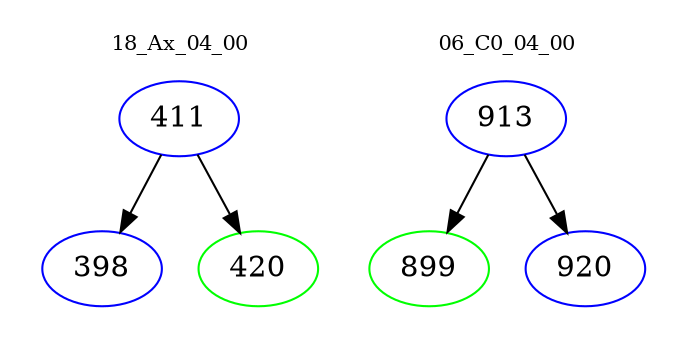 digraph{
subgraph cluster_0 {
color = white
label = "18_Ax_04_00";
fontsize=10;
T0_411 [label="411", color="blue"]
T0_411 -> T0_398 [color="black"]
T0_398 [label="398", color="blue"]
T0_411 -> T0_420 [color="black"]
T0_420 [label="420", color="green"]
}
subgraph cluster_1 {
color = white
label = "06_C0_04_00";
fontsize=10;
T1_913 [label="913", color="blue"]
T1_913 -> T1_899 [color="black"]
T1_899 [label="899", color="green"]
T1_913 -> T1_920 [color="black"]
T1_920 [label="920", color="blue"]
}
}

